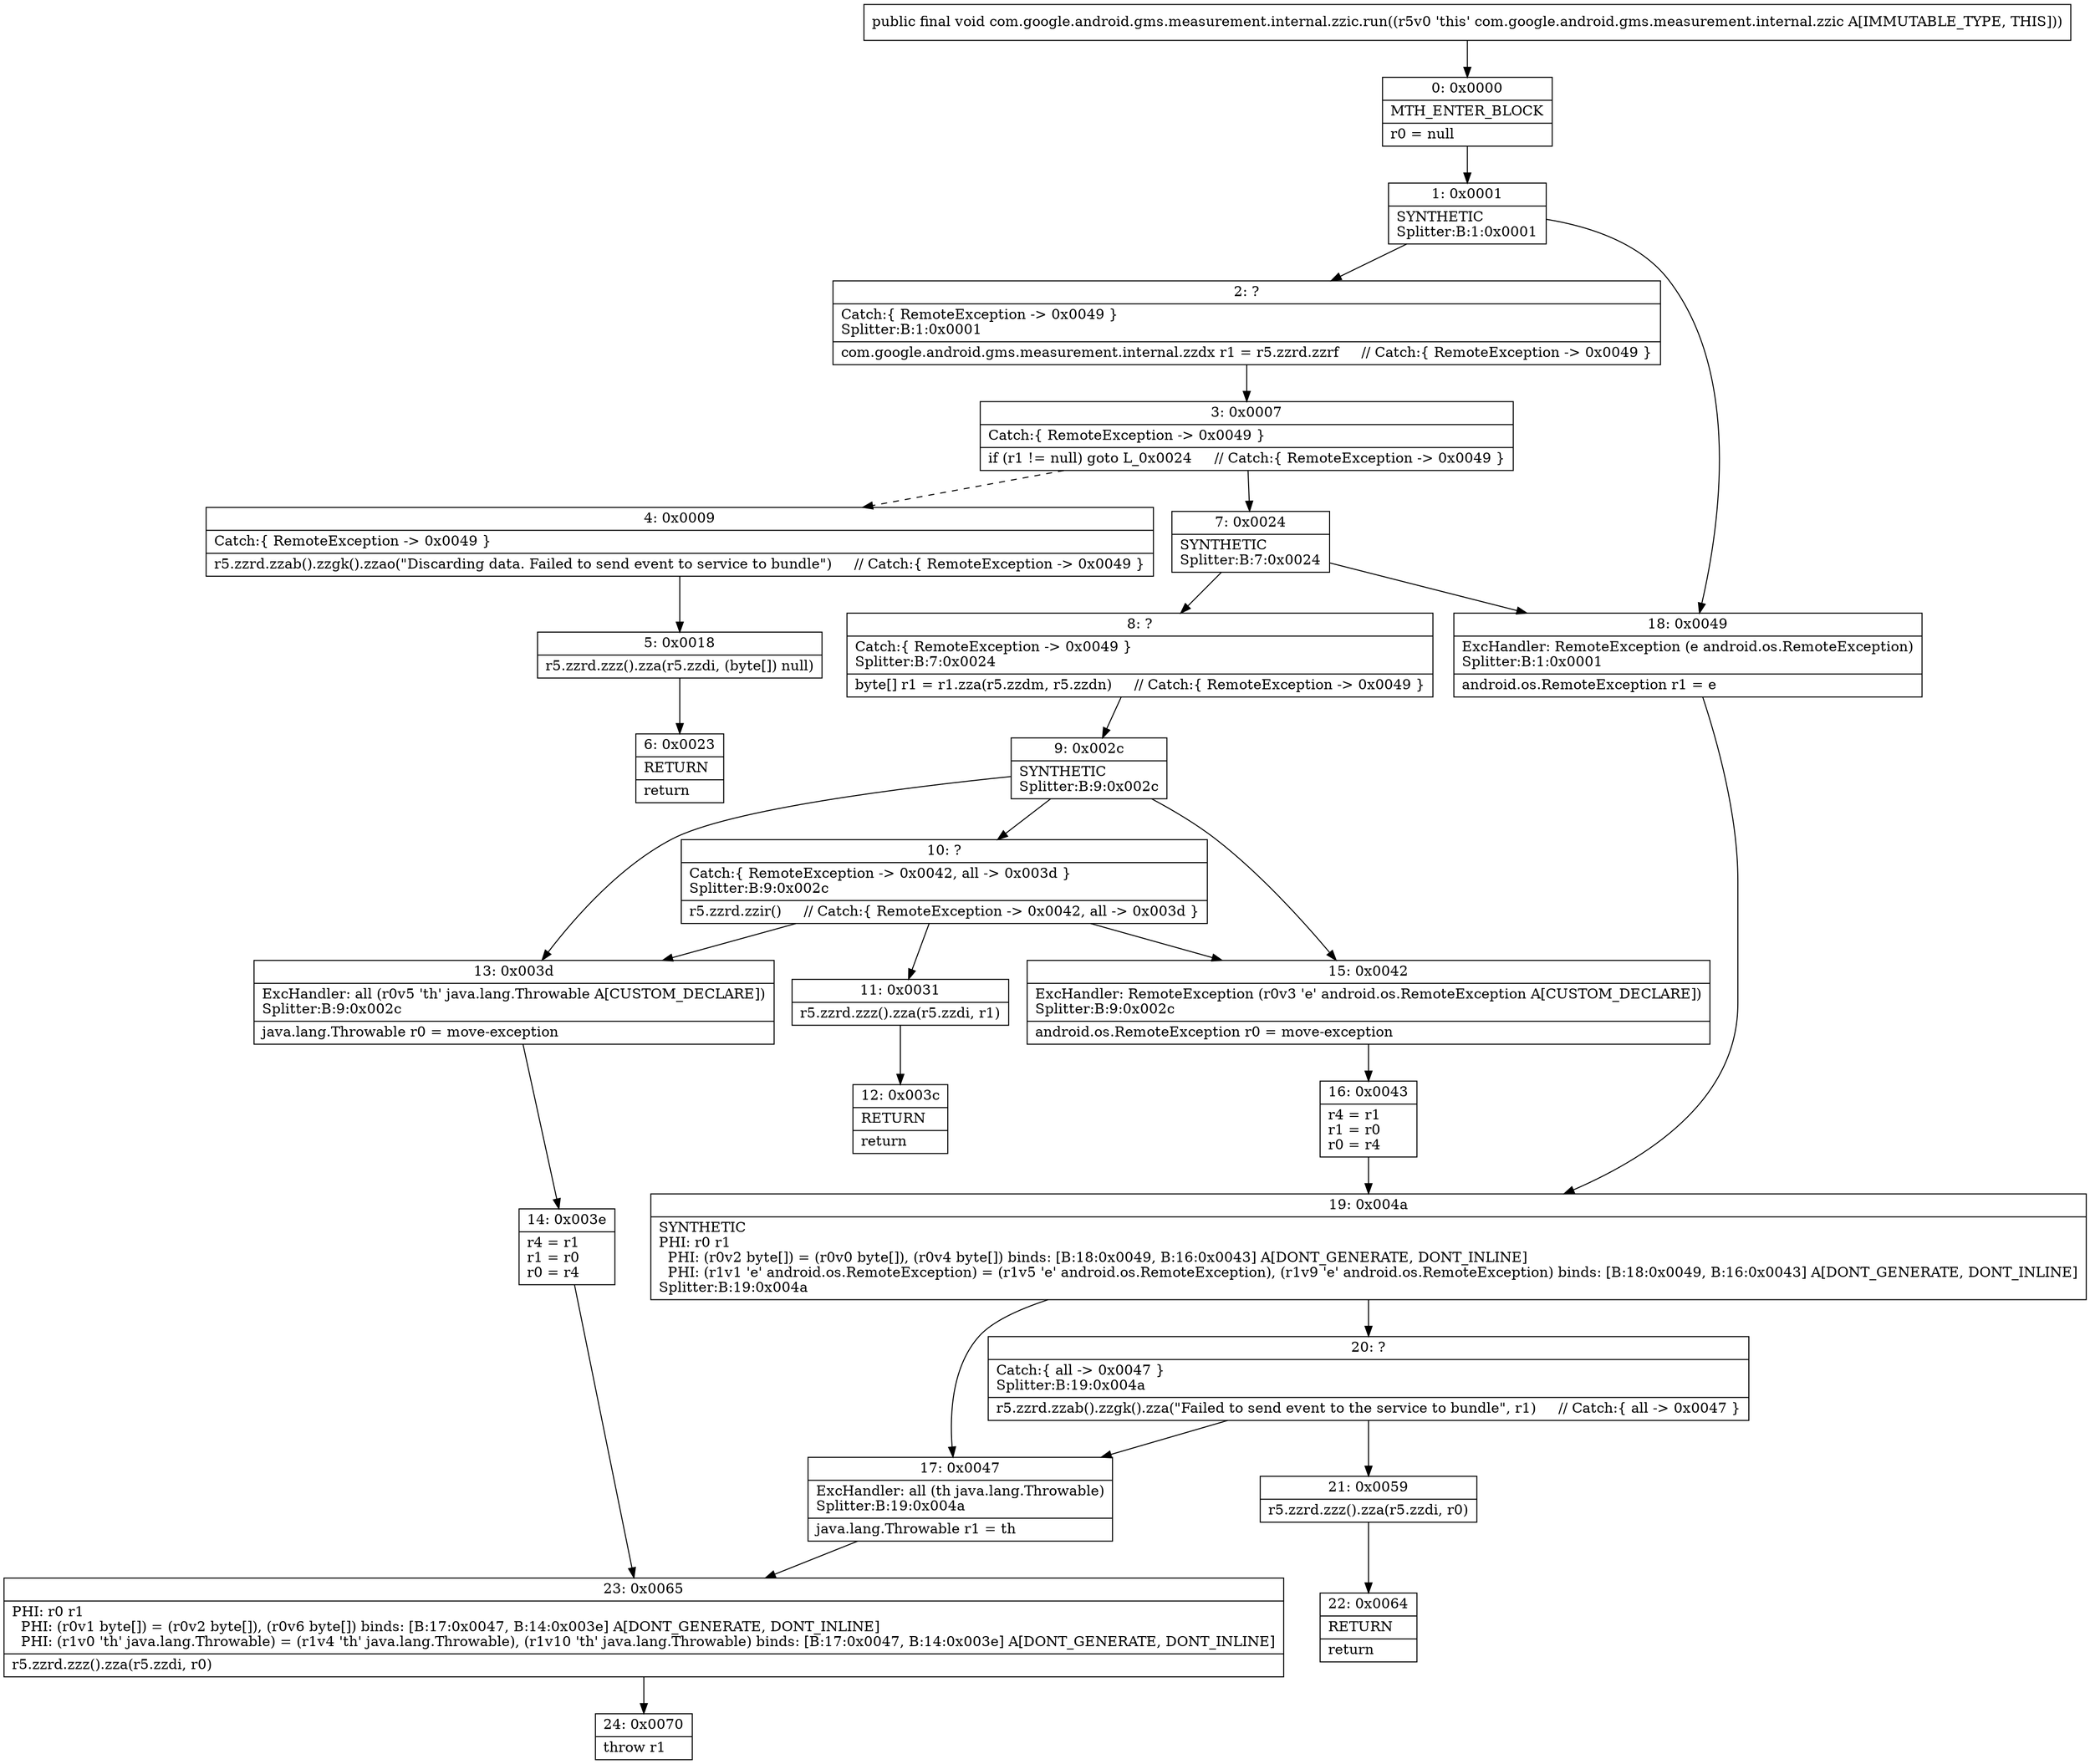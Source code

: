 digraph "CFG forcom.google.android.gms.measurement.internal.zzic.run()V" {
Node_0 [shape=record,label="{0\:\ 0x0000|MTH_ENTER_BLOCK\l|r0 = null\l}"];
Node_1 [shape=record,label="{1\:\ 0x0001|SYNTHETIC\lSplitter:B:1:0x0001\l}"];
Node_2 [shape=record,label="{2\:\ ?|Catch:\{ RemoteException \-\> 0x0049 \}\lSplitter:B:1:0x0001\l|com.google.android.gms.measurement.internal.zzdx r1 = r5.zzrd.zzrf     \/\/ Catch:\{ RemoteException \-\> 0x0049 \}\l}"];
Node_3 [shape=record,label="{3\:\ 0x0007|Catch:\{ RemoteException \-\> 0x0049 \}\l|if (r1 != null) goto L_0x0024     \/\/ Catch:\{ RemoteException \-\> 0x0049 \}\l}"];
Node_4 [shape=record,label="{4\:\ 0x0009|Catch:\{ RemoteException \-\> 0x0049 \}\l|r5.zzrd.zzab().zzgk().zzao(\"Discarding data. Failed to send event to service to bundle\")     \/\/ Catch:\{ RemoteException \-\> 0x0049 \}\l}"];
Node_5 [shape=record,label="{5\:\ 0x0018|r5.zzrd.zzz().zza(r5.zzdi, (byte[]) null)\l}"];
Node_6 [shape=record,label="{6\:\ 0x0023|RETURN\l|return\l}"];
Node_7 [shape=record,label="{7\:\ 0x0024|SYNTHETIC\lSplitter:B:7:0x0024\l}"];
Node_8 [shape=record,label="{8\:\ ?|Catch:\{ RemoteException \-\> 0x0049 \}\lSplitter:B:7:0x0024\l|byte[] r1 = r1.zza(r5.zzdm, r5.zzdn)     \/\/ Catch:\{ RemoteException \-\> 0x0049 \}\l}"];
Node_9 [shape=record,label="{9\:\ 0x002c|SYNTHETIC\lSplitter:B:9:0x002c\l}"];
Node_10 [shape=record,label="{10\:\ ?|Catch:\{ RemoteException \-\> 0x0042, all \-\> 0x003d \}\lSplitter:B:9:0x002c\l|r5.zzrd.zzir()     \/\/ Catch:\{ RemoteException \-\> 0x0042, all \-\> 0x003d \}\l}"];
Node_11 [shape=record,label="{11\:\ 0x0031|r5.zzrd.zzz().zza(r5.zzdi, r1)\l}"];
Node_12 [shape=record,label="{12\:\ 0x003c|RETURN\l|return\l}"];
Node_13 [shape=record,label="{13\:\ 0x003d|ExcHandler: all (r0v5 'th' java.lang.Throwable A[CUSTOM_DECLARE])\lSplitter:B:9:0x002c\l|java.lang.Throwable r0 = move\-exception\l}"];
Node_14 [shape=record,label="{14\:\ 0x003e|r4 = r1\lr1 = r0\lr0 = r4\l}"];
Node_15 [shape=record,label="{15\:\ 0x0042|ExcHandler: RemoteException (r0v3 'e' android.os.RemoteException A[CUSTOM_DECLARE])\lSplitter:B:9:0x002c\l|android.os.RemoteException r0 = move\-exception\l}"];
Node_16 [shape=record,label="{16\:\ 0x0043|r4 = r1\lr1 = r0\lr0 = r4\l}"];
Node_17 [shape=record,label="{17\:\ 0x0047|ExcHandler: all (th java.lang.Throwable)\lSplitter:B:19:0x004a\l|java.lang.Throwable r1 = th\l}"];
Node_18 [shape=record,label="{18\:\ 0x0049|ExcHandler: RemoteException (e android.os.RemoteException)\lSplitter:B:1:0x0001\l|android.os.RemoteException r1 = e\l}"];
Node_19 [shape=record,label="{19\:\ 0x004a|SYNTHETIC\lPHI: r0 r1 \l  PHI: (r0v2 byte[]) = (r0v0 byte[]), (r0v4 byte[]) binds: [B:18:0x0049, B:16:0x0043] A[DONT_GENERATE, DONT_INLINE]\l  PHI: (r1v1 'e' android.os.RemoteException) = (r1v5 'e' android.os.RemoteException), (r1v9 'e' android.os.RemoteException) binds: [B:18:0x0049, B:16:0x0043] A[DONT_GENERATE, DONT_INLINE]\lSplitter:B:19:0x004a\l}"];
Node_20 [shape=record,label="{20\:\ ?|Catch:\{ all \-\> 0x0047 \}\lSplitter:B:19:0x004a\l|r5.zzrd.zzab().zzgk().zza(\"Failed to send event to the service to bundle\", r1)     \/\/ Catch:\{ all \-\> 0x0047 \}\l}"];
Node_21 [shape=record,label="{21\:\ 0x0059|r5.zzrd.zzz().zza(r5.zzdi, r0)\l}"];
Node_22 [shape=record,label="{22\:\ 0x0064|RETURN\l|return\l}"];
Node_23 [shape=record,label="{23\:\ 0x0065|PHI: r0 r1 \l  PHI: (r0v1 byte[]) = (r0v2 byte[]), (r0v6 byte[]) binds: [B:17:0x0047, B:14:0x003e] A[DONT_GENERATE, DONT_INLINE]\l  PHI: (r1v0 'th' java.lang.Throwable) = (r1v4 'th' java.lang.Throwable), (r1v10 'th' java.lang.Throwable) binds: [B:17:0x0047, B:14:0x003e] A[DONT_GENERATE, DONT_INLINE]\l|r5.zzrd.zzz().zza(r5.zzdi, r0)\l}"];
Node_24 [shape=record,label="{24\:\ 0x0070|throw r1\l}"];
MethodNode[shape=record,label="{public final void com.google.android.gms.measurement.internal.zzic.run((r5v0 'this' com.google.android.gms.measurement.internal.zzic A[IMMUTABLE_TYPE, THIS])) }"];
MethodNode -> Node_0;
Node_0 -> Node_1;
Node_1 -> Node_2;
Node_1 -> Node_18;
Node_2 -> Node_3;
Node_3 -> Node_4[style=dashed];
Node_3 -> Node_7;
Node_4 -> Node_5;
Node_5 -> Node_6;
Node_7 -> Node_8;
Node_7 -> Node_18;
Node_8 -> Node_9;
Node_9 -> Node_10;
Node_9 -> Node_15;
Node_9 -> Node_13;
Node_10 -> Node_11;
Node_10 -> Node_15;
Node_10 -> Node_13;
Node_11 -> Node_12;
Node_13 -> Node_14;
Node_14 -> Node_23;
Node_15 -> Node_16;
Node_16 -> Node_19;
Node_17 -> Node_23;
Node_18 -> Node_19;
Node_19 -> Node_20;
Node_19 -> Node_17;
Node_20 -> Node_21;
Node_20 -> Node_17;
Node_21 -> Node_22;
Node_23 -> Node_24;
}

